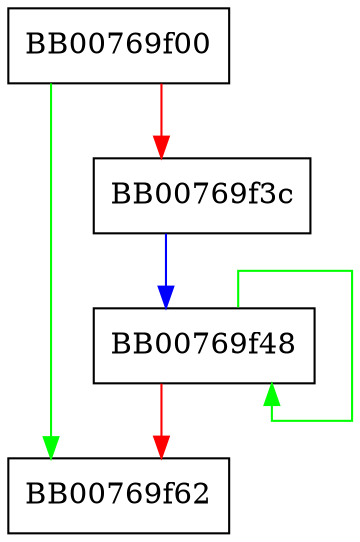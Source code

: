 digraph camellia_ecb_cipher {
  node [shape="box"];
  graph [splines=ortho];
  BB00769f00 -> BB00769f62 [color="green"];
  BB00769f00 -> BB00769f3c [color="red"];
  BB00769f3c -> BB00769f48 [color="blue"];
  BB00769f48 -> BB00769f48 [color="green"];
  BB00769f48 -> BB00769f62 [color="red"];
}